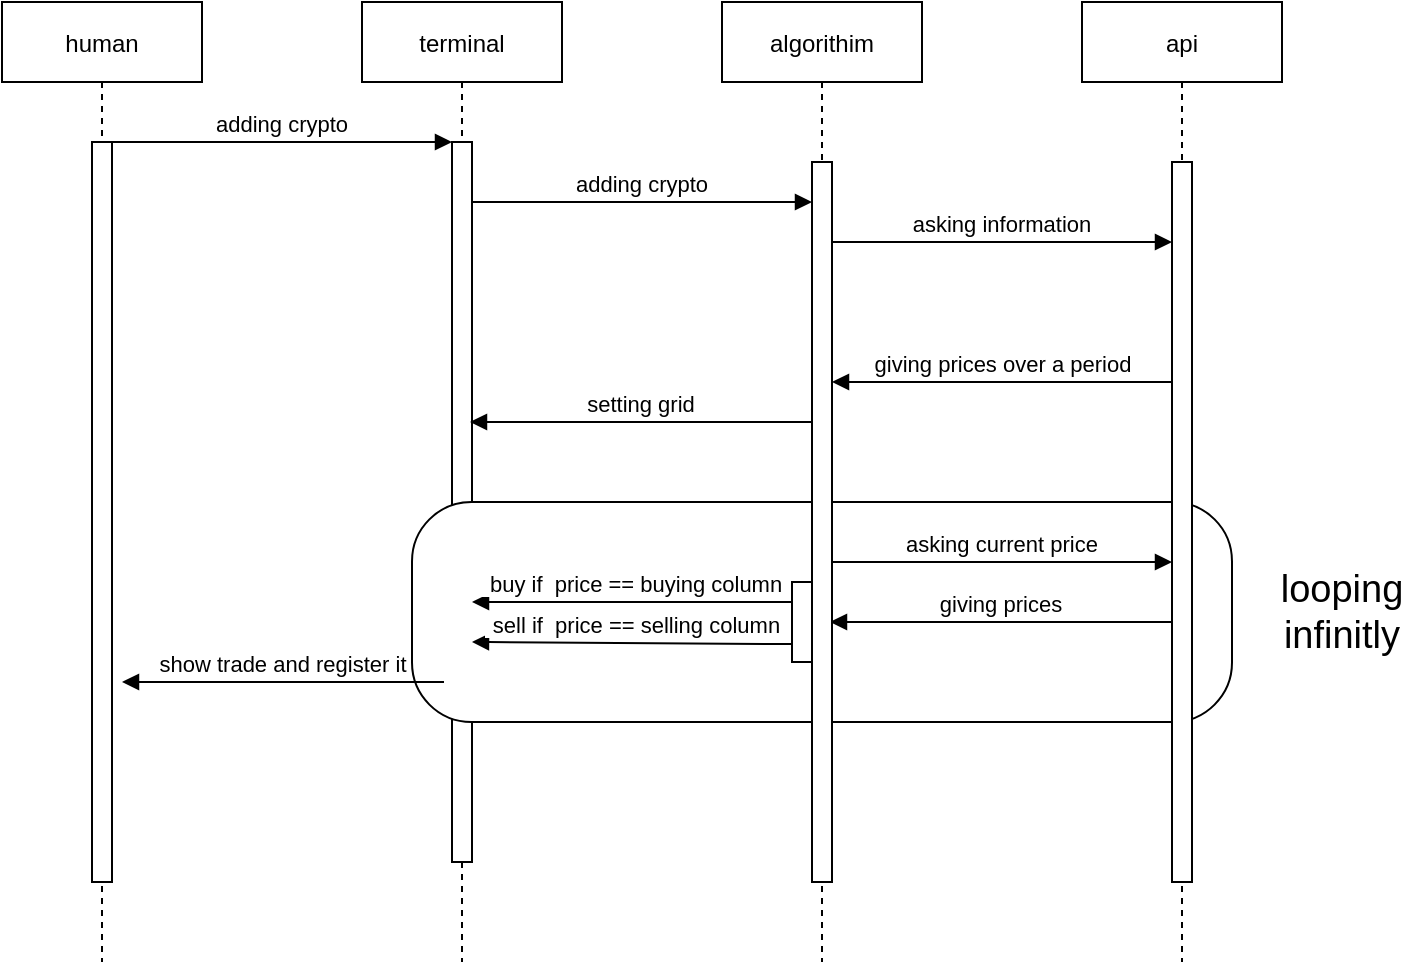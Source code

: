 <mxfile version="17.5.0" type="github">
  <diagram id="kgpKYQtTHZ0yAKxKKP6v" name="Page-1">
    <mxGraphModel dx="1038" dy="571" grid="1" gridSize="10" guides="1" tooltips="1" connect="1" arrows="1" fold="1" page="1" pageScale="1" pageWidth="850" pageHeight="1100" math="0" shadow="0">
      <root>
        <mxCell id="0" />
        <mxCell id="1" parent="0" />
        <mxCell id="3nuBFxr9cyL0pnOWT2aG-1" value="human" style="shape=umlLifeline;perimeter=lifelinePerimeter;container=1;collapsible=0;recursiveResize=0;rounded=0;shadow=0;strokeWidth=1;" parent="1" vertex="1">
          <mxGeometry x="120" y="80" width="100" height="480" as="geometry" />
        </mxCell>
        <mxCell id="3nuBFxr9cyL0pnOWT2aG-2" value="" style="points=[];perimeter=orthogonalPerimeter;rounded=0;shadow=0;strokeWidth=1;" parent="3nuBFxr9cyL0pnOWT2aG-1" vertex="1">
          <mxGeometry x="45" y="70" width="10" height="370" as="geometry" />
        </mxCell>
        <mxCell id="3nuBFxr9cyL0pnOWT2aG-5" value="terminal" style="shape=umlLifeline;perimeter=lifelinePerimeter;container=1;collapsible=0;recursiveResize=0;rounded=0;shadow=0;strokeWidth=1;" parent="1" vertex="1">
          <mxGeometry x="300" y="80" width="100" height="480" as="geometry" />
        </mxCell>
        <mxCell id="GFgm7ISbEf7m12YMh4iF-3" value="adding crypto" style="verticalAlign=bottom;endArrow=block;entryX=0;entryY=0;shadow=0;strokeWidth=1;" edge="1" parent="3nuBFxr9cyL0pnOWT2aG-5">
          <mxGeometry relative="1" as="geometry">
            <mxPoint x="55" y="100.0" as="sourcePoint" />
            <mxPoint x="225" y="100.0" as="targetPoint" />
          </mxGeometry>
        </mxCell>
        <mxCell id="3nuBFxr9cyL0pnOWT2aG-6" value="" style="points=[];perimeter=orthogonalPerimeter;rounded=0;shadow=0;strokeWidth=1;" parent="3nuBFxr9cyL0pnOWT2aG-5" vertex="1">
          <mxGeometry x="45" y="70" width="10" height="360" as="geometry" />
        </mxCell>
        <mxCell id="3nuBFxr9cyL0pnOWT2aG-8" value="adding crypto" style="verticalAlign=bottom;endArrow=block;entryX=0;entryY=0;shadow=0;strokeWidth=1;" parent="1" source="3nuBFxr9cyL0pnOWT2aG-2" target="3nuBFxr9cyL0pnOWT2aG-6" edge="1">
          <mxGeometry relative="1" as="geometry">
            <mxPoint x="275" y="160" as="sourcePoint" />
          </mxGeometry>
        </mxCell>
        <mxCell id="GFgm7ISbEf7m12YMh4iF-1" value="algorithim" style="shape=umlLifeline;perimeter=lifelinePerimeter;container=1;collapsible=0;recursiveResize=0;rounded=0;shadow=0;strokeWidth=1;" vertex="1" parent="1">
          <mxGeometry x="480" y="80" width="100" height="480" as="geometry" />
        </mxCell>
        <mxCell id="GFgm7ISbEf7m12YMh4iF-29" value="" style="rounded=1;whiteSpace=wrap;html=1;arcSize=27;" vertex="1" parent="GFgm7ISbEf7m12YMh4iF-1">
          <mxGeometry x="-155" y="250" width="410" height="110" as="geometry" />
        </mxCell>
        <mxCell id="GFgm7ISbEf7m12YMh4iF-19" value="setting grid" style="verticalAlign=bottom;endArrow=block;shadow=0;strokeWidth=1;entryX=0.9;entryY=0.434;entryDx=0;entryDy=0;entryPerimeter=0;" edge="1" parent="GFgm7ISbEf7m12YMh4iF-1">
          <mxGeometry relative="1" as="geometry">
            <mxPoint x="45" y="210.0" as="sourcePoint" />
            <mxPoint x="-126" y="210.0" as="targetPoint" />
          </mxGeometry>
        </mxCell>
        <mxCell id="GFgm7ISbEf7m12YMh4iF-23" value=" buy if  price == buying column" style="verticalAlign=bottom;endArrow=block;shadow=0;strokeWidth=1;" edge="1" parent="GFgm7ISbEf7m12YMh4iF-1">
          <mxGeometry relative="1" as="geometry">
            <mxPoint x="36" y="300" as="sourcePoint" />
            <mxPoint x="-125" y="300" as="targetPoint" />
          </mxGeometry>
        </mxCell>
        <mxCell id="GFgm7ISbEf7m12YMh4iF-25" value=" sell if  price == selling column" style="verticalAlign=bottom;endArrow=block;shadow=0;strokeWidth=1;entryX=0.98;entryY=0.778;entryDx=0;entryDy=0;entryPerimeter=0;" edge="1" parent="GFgm7ISbEf7m12YMh4iF-1">
          <mxGeometry relative="1" as="geometry">
            <mxPoint x="36.2" y="321.06" as="sourcePoint" />
            <mxPoint x="-125.0" y="320.0" as="targetPoint" />
          </mxGeometry>
        </mxCell>
        <mxCell id="GFgm7ISbEf7m12YMh4iF-20" value="asking current price" style="verticalAlign=bottom;endArrow=block;entryX=0;entryY=0;shadow=0;strokeWidth=1;" edge="1" parent="GFgm7ISbEf7m12YMh4iF-1">
          <mxGeometry relative="1" as="geometry">
            <mxPoint x="55" y="280.0" as="sourcePoint" />
            <mxPoint x="225" y="280.0" as="targetPoint" />
            <Array as="points" />
          </mxGeometry>
        </mxCell>
        <mxCell id="3nuBFxr9cyL0pnOWT2aG-4" value="" style="points=[];perimeter=orthogonalPerimeter;rounded=0;shadow=0;strokeWidth=1;" parent="GFgm7ISbEf7m12YMh4iF-1" vertex="1">
          <mxGeometry x="35" y="290" width="10" height="40" as="geometry" />
        </mxCell>
        <mxCell id="GFgm7ISbEf7m12YMh4iF-22" value="giving prices" style="verticalAlign=bottom;endArrow=block;shadow=0;strokeWidth=1;entryX=0.9;entryY=0.434;entryDx=0;entryDy=0;entryPerimeter=0;" edge="1" parent="GFgm7ISbEf7m12YMh4iF-1">
          <mxGeometry relative="1" as="geometry">
            <mxPoint x="225" y="310.0" as="sourcePoint" />
            <mxPoint x="54" y="310.0" as="targetPoint" />
          </mxGeometry>
        </mxCell>
        <mxCell id="GFgm7ISbEf7m12YMh4iF-34" value="giving prices over a period" style="verticalAlign=bottom;endArrow=block;shadow=0;strokeWidth=1;entryX=0.9;entryY=0.434;entryDx=0;entryDy=0;entryPerimeter=0;" edge="1" parent="GFgm7ISbEf7m12YMh4iF-1">
          <mxGeometry relative="1" as="geometry">
            <mxPoint x="226" y="190" as="sourcePoint" />
            <mxPoint x="55" y="190" as="targetPoint" />
          </mxGeometry>
        </mxCell>
        <mxCell id="GFgm7ISbEf7m12YMh4iF-2" value="" style="points=[];perimeter=orthogonalPerimeter;rounded=0;shadow=0;strokeWidth=1;" vertex="1" parent="GFgm7ISbEf7m12YMh4iF-1">
          <mxGeometry x="45" y="80" width="10" height="360" as="geometry" />
        </mxCell>
        <mxCell id="GFgm7ISbEf7m12YMh4iF-4" value="api" style="shape=umlLifeline;perimeter=lifelinePerimeter;container=1;collapsible=0;recursiveResize=0;rounded=0;shadow=0;strokeWidth=1;" vertex="1" parent="1">
          <mxGeometry x="660" y="80" width="100" height="480" as="geometry" />
        </mxCell>
        <mxCell id="GFgm7ISbEf7m12YMh4iF-5" value="" style="points=[];perimeter=orthogonalPerimeter;rounded=0;shadow=0;strokeWidth=1;" vertex="1" parent="GFgm7ISbEf7m12YMh4iF-4">
          <mxGeometry x="45" y="80" width="10" height="360" as="geometry" />
        </mxCell>
        <mxCell id="GFgm7ISbEf7m12YMh4iF-6" value="asking information" style="verticalAlign=bottom;endArrow=block;entryX=0;entryY=0;shadow=0;strokeWidth=1;" edge="1" parent="GFgm7ISbEf7m12YMh4iF-4">
          <mxGeometry relative="1" as="geometry">
            <mxPoint x="-125" y="120.0" as="sourcePoint" />
            <mxPoint x="45" y="120.0" as="targetPoint" />
          </mxGeometry>
        </mxCell>
        <mxCell id="GFgm7ISbEf7m12YMh4iF-35" value="&lt;font style=&quot;font-size: 19px&quot;&gt;looping infinitly&lt;/font&gt;" style="text;html=1;strokeColor=none;fillColor=none;align=center;verticalAlign=middle;whiteSpace=wrap;rounded=0;" vertex="1" parent="1">
          <mxGeometry x="750" y="320" width="80" height="130" as="geometry" />
        </mxCell>
        <mxCell id="GFgm7ISbEf7m12YMh4iF-36" value="show trade and register it" style="verticalAlign=bottom;endArrow=block;shadow=0;strokeWidth=1;" edge="1" parent="1">
          <mxGeometry relative="1" as="geometry">
            <mxPoint x="341" y="420" as="sourcePoint" />
            <mxPoint x="180" y="420" as="targetPoint" />
          </mxGeometry>
        </mxCell>
      </root>
    </mxGraphModel>
  </diagram>
</mxfile>
